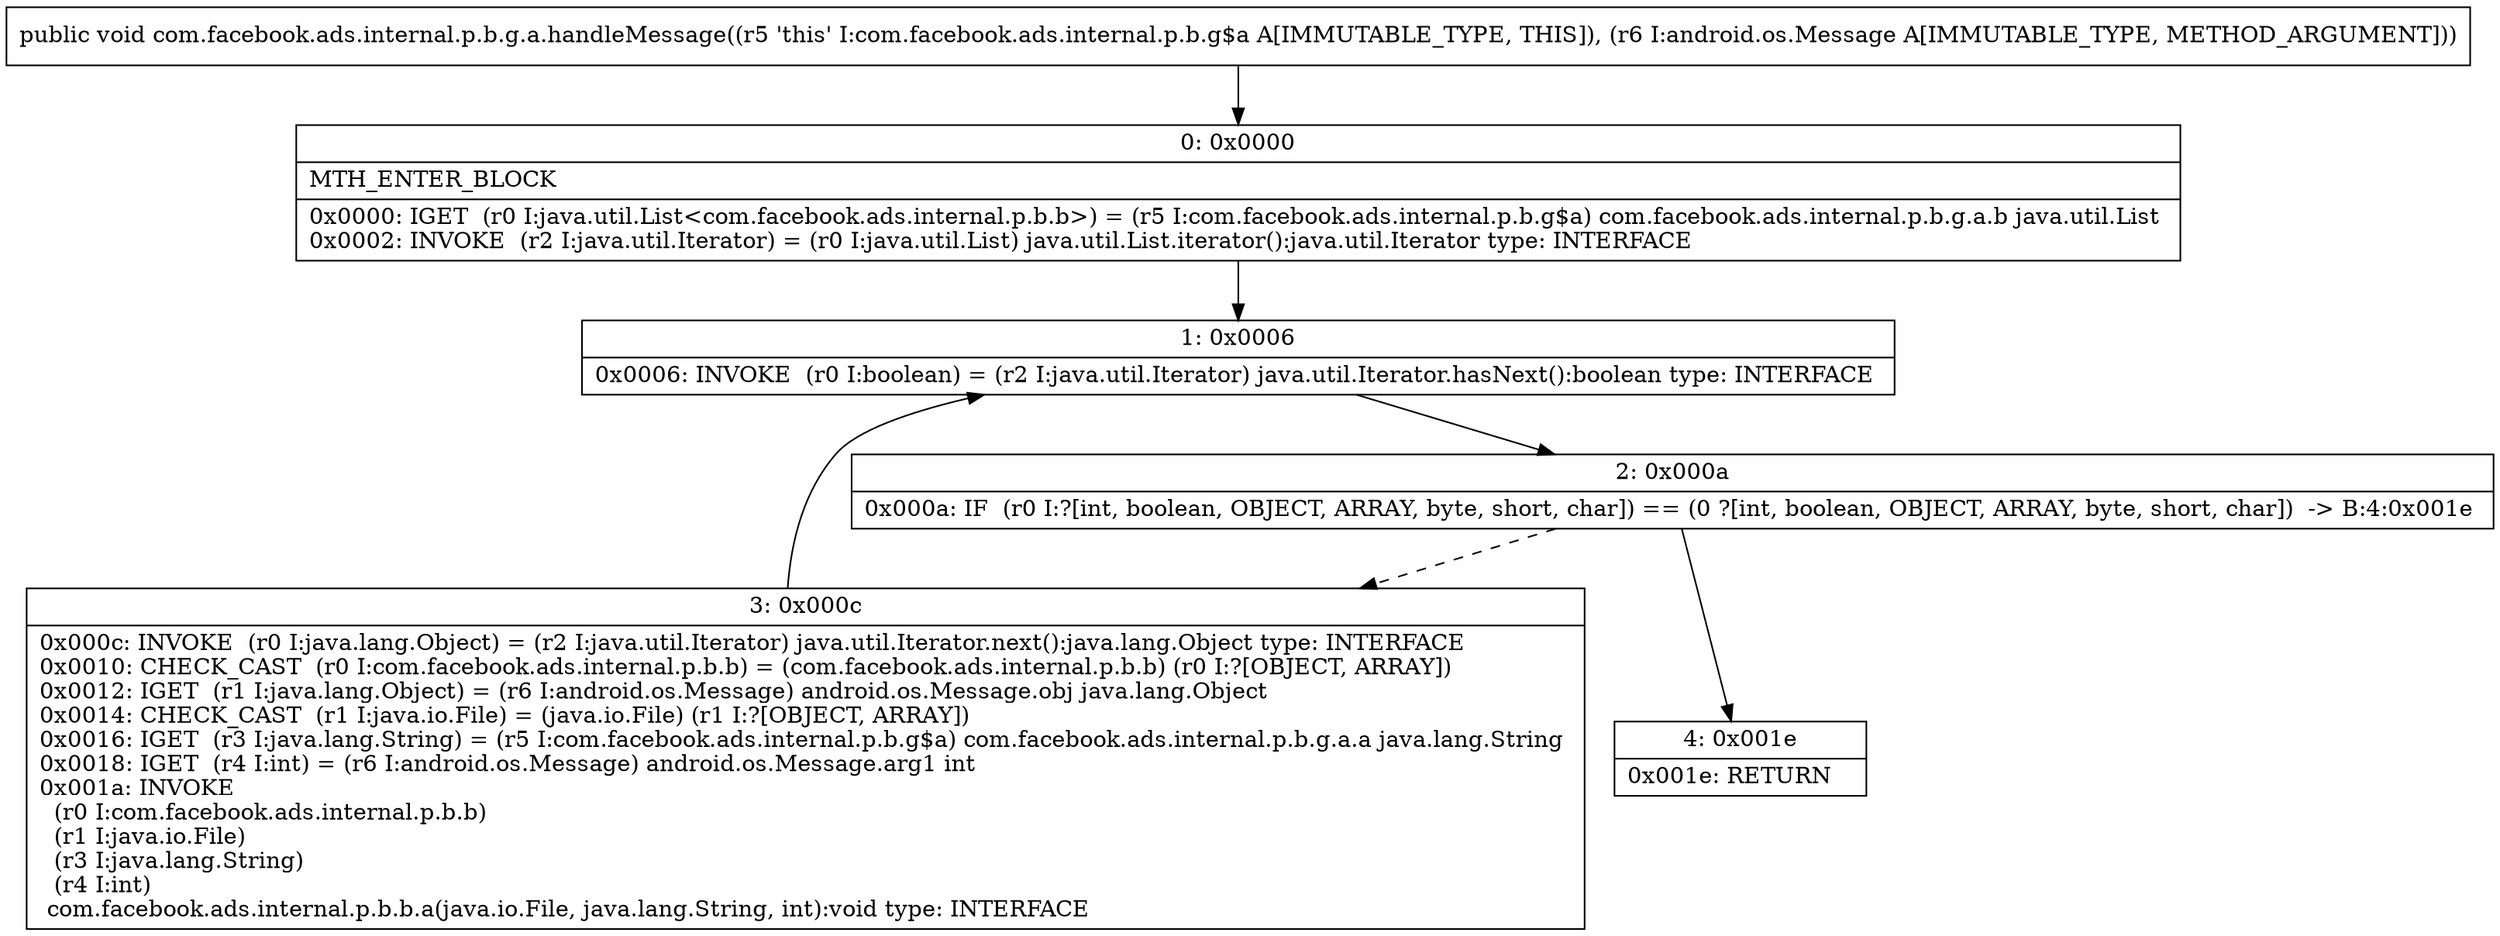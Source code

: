 digraph "CFG forcom.facebook.ads.internal.p.b.g.a.handleMessage(Landroid\/os\/Message;)V" {
Node_0 [shape=record,label="{0\:\ 0x0000|MTH_ENTER_BLOCK\l|0x0000: IGET  (r0 I:java.util.List\<com.facebook.ads.internal.p.b.b\>) = (r5 I:com.facebook.ads.internal.p.b.g$a) com.facebook.ads.internal.p.b.g.a.b java.util.List \l0x0002: INVOKE  (r2 I:java.util.Iterator) = (r0 I:java.util.List) java.util.List.iterator():java.util.Iterator type: INTERFACE \l}"];
Node_1 [shape=record,label="{1\:\ 0x0006|0x0006: INVOKE  (r0 I:boolean) = (r2 I:java.util.Iterator) java.util.Iterator.hasNext():boolean type: INTERFACE \l}"];
Node_2 [shape=record,label="{2\:\ 0x000a|0x000a: IF  (r0 I:?[int, boolean, OBJECT, ARRAY, byte, short, char]) == (0 ?[int, boolean, OBJECT, ARRAY, byte, short, char])  \-\> B:4:0x001e \l}"];
Node_3 [shape=record,label="{3\:\ 0x000c|0x000c: INVOKE  (r0 I:java.lang.Object) = (r2 I:java.util.Iterator) java.util.Iterator.next():java.lang.Object type: INTERFACE \l0x0010: CHECK_CAST  (r0 I:com.facebook.ads.internal.p.b.b) = (com.facebook.ads.internal.p.b.b) (r0 I:?[OBJECT, ARRAY]) \l0x0012: IGET  (r1 I:java.lang.Object) = (r6 I:android.os.Message) android.os.Message.obj java.lang.Object \l0x0014: CHECK_CAST  (r1 I:java.io.File) = (java.io.File) (r1 I:?[OBJECT, ARRAY]) \l0x0016: IGET  (r3 I:java.lang.String) = (r5 I:com.facebook.ads.internal.p.b.g$a) com.facebook.ads.internal.p.b.g.a.a java.lang.String \l0x0018: IGET  (r4 I:int) = (r6 I:android.os.Message) android.os.Message.arg1 int \l0x001a: INVOKE  \l  (r0 I:com.facebook.ads.internal.p.b.b)\l  (r1 I:java.io.File)\l  (r3 I:java.lang.String)\l  (r4 I:int)\l com.facebook.ads.internal.p.b.b.a(java.io.File, java.lang.String, int):void type: INTERFACE \l}"];
Node_4 [shape=record,label="{4\:\ 0x001e|0x001e: RETURN   \l}"];
MethodNode[shape=record,label="{public void com.facebook.ads.internal.p.b.g.a.handleMessage((r5 'this' I:com.facebook.ads.internal.p.b.g$a A[IMMUTABLE_TYPE, THIS]), (r6 I:android.os.Message A[IMMUTABLE_TYPE, METHOD_ARGUMENT])) }"];
MethodNode -> Node_0;
Node_0 -> Node_1;
Node_1 -> Node_2;
Node_2 -> Node_3[style=dashed];
Node_2 -> Node_4;
Node_3 -> Node_1;
}

